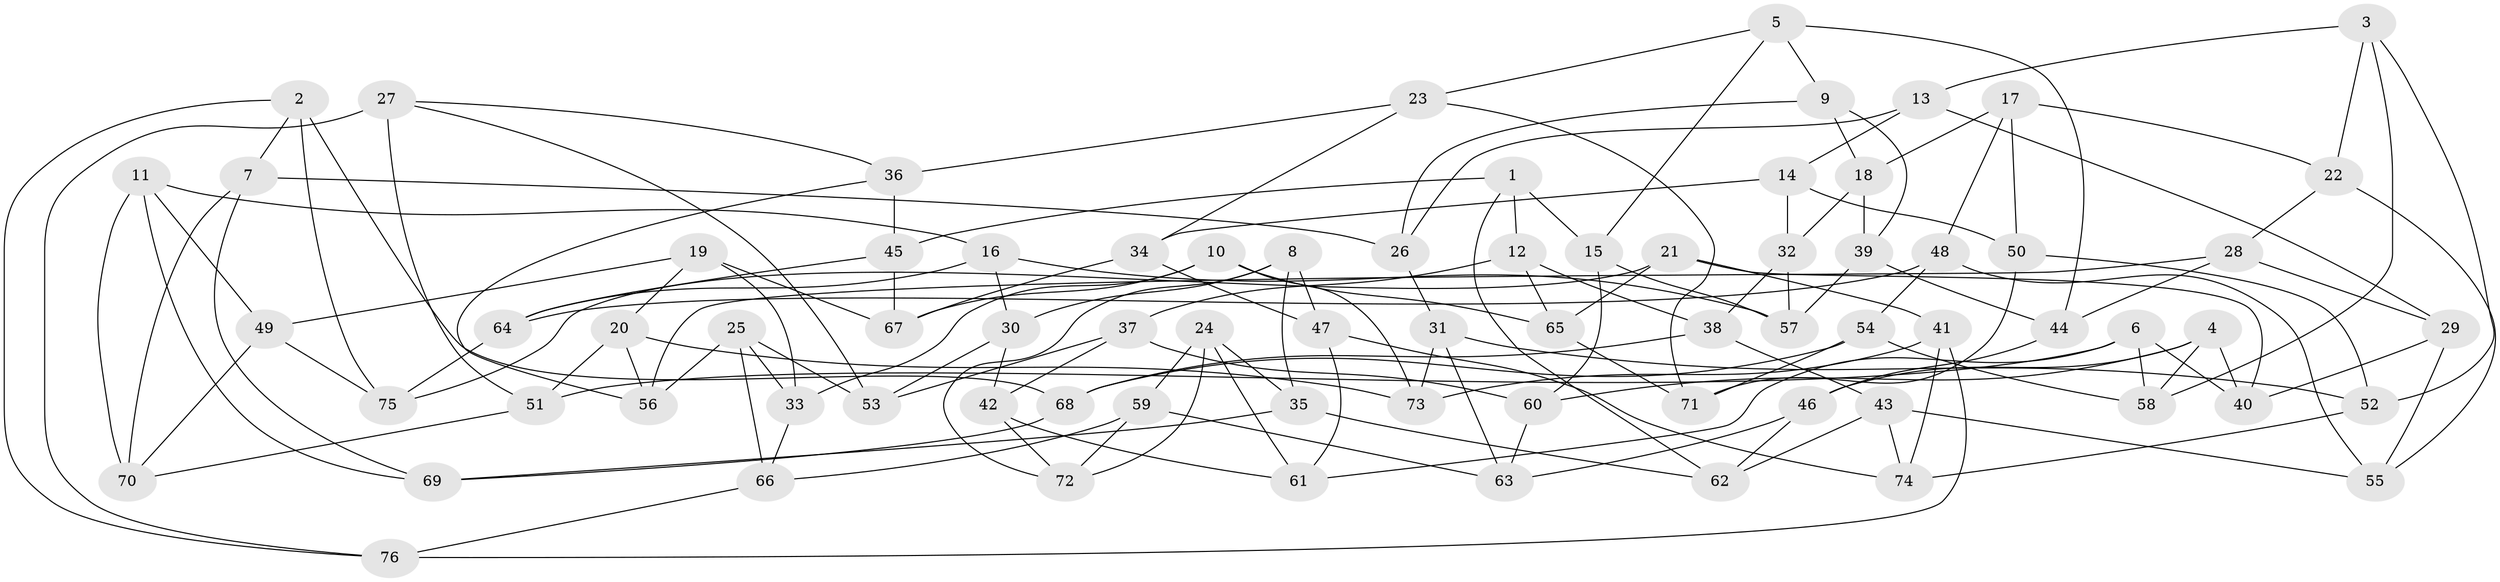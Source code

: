 // Generated by graph-tools (version 1.1) at 2025/02/03/09/25 03:02:54]
// undirected, 76 vertices, 152 edges
graph export_dot {
graph [start="1"]
  node [color=gray90,style=filled];
  1;
  2;
  3;
  4;
  5;
  6;
  7;
  8;
  9;
  10;
  11;
  12;
  13;
  14;
  15;
  16;
  17;
  18;
  19;
  20;
  21;
  22;
  23;
  24;
  25;
  26;
  27;
  28;
  29;
  30;
  31;
  32;
  33;
  34;
  35;
  36;
  37;
  38;
  39;
  40;
  41;
  42;
  43;
  44;
  45;
  46;
  47;
  48;
  49;
  50;
  51;
  52;
  53;
  54;
  55;
  56;
  57;
  58;
  59;
  60;
  61;
  62;
  63;
  64;
  65;
  66;
  67;
  68;
  69;
  70;
  71;
  72;
  73;
  74;
  75;
  76;
  1 -- 12;
  1 -- 62;
  1 -- 45;
  1 -- 15;
  2 -- 7;
  2 -- 76;
  2 -- 75;
  2 -- 68;
  3 -- 22;
  3 -- 52;
  3 -- 13;
  3 -- 58;
  4 -- 60;
  4 -- 46;
  4 -- 58;
  4 -- 40;
  5 -- 15;
  5 -- 23;
  5 -- 9;
  5 -- 44;
  6 -- 61;
  6 -- 51;
  6 -- 58;
  6 -- 40;
  7 -- 69;
  7 -- 70;
  7 -- 26;
  8 -- 35;
  8 -- 72;
  8 -- 30;
  8 -- 47;
  9 -- 39;
  9 -- 26;
  9 -- 18;
  10 -- 33;
  10 -- 65;
  10 -- 67;
  10 -- 73;
  11 -- 70;
  11 -- 16;
  11 -- 49;
  11 -- 69;
  12 -- 65;
  12 -- 38;
  12 -- 37;
  13 -- 14;
  13 -- 29;
  13 -- 26;
  14 -- 50;
  14 -- 34;
  14 -- 32;
  15 -- 57;
  15 -- 60;
  16 -- 64;
  16 -- 30;
  16 -- 57;
  17 -- 18;
  17 -- 22;
  17 -- 50;
  17 -- 48;
  18 -- 39;
  18 -- 32;
  19 -- 20;
  19 -- 33;
  19 -- 49;
  19 -- 67;
  20 -- 73;
  20 -- 56;
  20 -- 51;
  21 -- 75;
  21 -- 40;
  21 -- 65;
  21 -- 41;
  22 -- 55;
  22 -- 28;
  23 -- 71;
  23 -- 34;
  23 -- 36;
  24 -- 72;
  24 -- 61;
  24 -- 59;
  24 -- 35;
  25 -- 56;
  25 -- 53;
  25 -- 33;
  25 -- 66;
  26 -- 31;
  27 -- 36;
  27 -- 76;
  27 -- 53;
  27 -- 51;
  28 -- 56;
  28 -- 44;
  28 -- 29;
  29 -- 40;
  29 -- 55;
  30 -- 42;
  30 -- 53;
  31 -- 73;
  31 -- 63;
  31 -- 52;
  32 -- 38;
  32 -- 57;
  33 -- 66;
  34 -- 47;
  34 -- 67;
  35 -- 62;
  35 -- 69;
  36 -- 56;
  36 -- 45;
  37 -- 42;
  37 -- 60;
  37 -- 53;
  38 -- 68;
  38 -- 43;
  39 -- 57;
  39 -- 44;
  41 -- 73;
  41 -- 74;
  41 -- 76;
  42 -- 72;
  42 -- 61;
  43 -- 55;
  43 -- 74;
  43 -- 62;
  44 -- 46;
  45 -- 67;
  45 -- 64;
  46 -- 62;
  46 -- 63;
  47 -- 61;
  47 -- 74;
  48 -- 64;
  48 -- 54;
  48 -- 55;
  49 -- 70;
  49 -- 75;
  50 -- 52;
  50 -- 71;
  51 -- 70;
  52 -- 74;
  54 -- 71;
  54 -- 58;
  54 -- 68;
  59 -- 63;
  59 -- 72;
  59 -- 66;
  60 -- 63;
  64 -- 75;
  65 -- 71;
  66 -- 76;
  68 -- 69;
}
